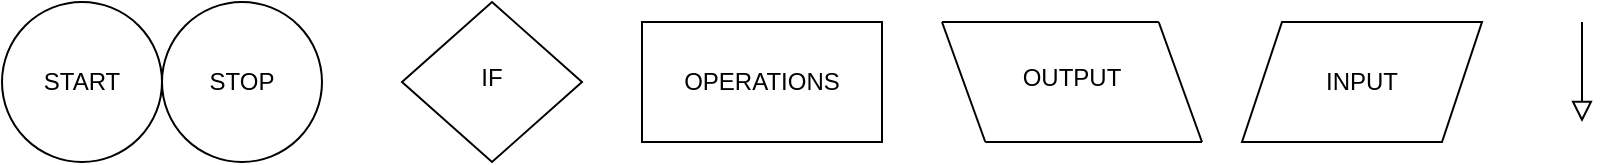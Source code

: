 <mxfile version="13.6.2" type="device"><diagram id="UO1Y2RZHnStxMxTwgqJQ" name="Page-1"><mxGraphModel dx="1086" dy="816" grid="1" gridSize="10" guides="1" tooltips="1" connect="1" arrows="1" fold="1" page="1" pageScale="1" pageWidth="827" pageHeight="1169" math="0" shadow="0"><root><mxCell id="0"/><mxCell id="1" parent="0"/><mxCell id="MSO-Qo9cPVd4WaVFC8CY-1" value="" style="rounded=0;html=1;jettySize=auto;orthogonalLoop=1;fontSize=11;endArrow=block;endFill=0;endSize=8;strokeWidth=1;shadow=0;labelBackgroundColor=none;edgeStyle=orthogonalEdgeStyle;" edge="1" parent="1"><mxGeometry relative="1" as="geometry"><mxPoint x="790" y="10" as="sourcePoint"/><mxPoint x="790" y="60" as="targetPoint"/></mxGeometry></mxCell><mxCell id="MSO-Qo9cPVd4WaVFC8CY-2" value="START" style="ellipse;whiteSpace=wrap;html=1;" vertex="1" parent="1"><mxGeometry width="80" height="80" as="geometry"/></mxCell><mxCell id="MSO-Qo9cPVd4WaVFC8CY-3" value="STOP" style="ellipse;whiteSpace=wrap;html=1;" vertex="1" parent="1"><mxGeometry x="80" width="80" height="80" as="geometry"/></mxCell><mxCell id="MSO-Qo9cPVd4WaVFC8CY-4" value="IF" style="rhombus;whiteSpace=wrap;html=1;shadow=0;fontFamily=Helvetica;fontSize=12;align=center;strokeWidth=1;spacing=6;spacingTop=-4;" vertex="1" parent="1"><mxGeometry x="200" width="90" height="80" as="geometry"/></mxCell><mxCell id="MSO-Qo9cPVd4WaVFC8CY-5" value="OPERATIONS" style="rounded=0;whiteSpace=wrap;html=1;" vertex="1" parent="1"><mxGeometry x="320" y="10" width="120" height="60" as="geometry"/></mxCell><mxCell id="MSO-Qo9cPVd4WaVFC8CY-6" value="INPUT&lt;br&gt;" style="shape=parallelogram;perimeter=parallelogramPerimeter;whiteSpace=wrap;html=1;fixedSize=1;" vertex="1" parent="1"><mxGeometry x="620" y="10" width="120" height="60" as="geometry"/></mxCell><mxCell id="MSO-Qo9cPVd4WaVFC8CY-7" value="&#10;OUTPUT" style="group;fillColor=#ffffff;align=center;" vertex="1" connectable="0" parent="1"><mxGeometry x="470" y="10" width="130" height="60" as="geometry"/></mxCell><mxCell id="MSO-Qo9cPVd4WaVFC8CY-8" value="" style="endArrow=none;html=1;" edge="1" parent="MSO-Qo9cPVd4WaVFC8CY-7"><mxGeometry width="50" height="50" relative="1" as="geometry"><mxPoint x="130" y="60.0" as="sourcePoint"/><mxPoint x="21.667" y="60.0" as="targetPoint"/></mxGeometry></mxCell><mxCell id="MSO-Qo9cPVd4WaVFC8CY-9" value="" style="endArrow=none;html=1;entryX=0;entryY=1;entryDx=0;entryDy=0;" edge="1" parent="MSO-Qo9cPVd4WaVFC8CY-7"><mxGeometry width="50" height="50" relative="1" as="geometry"><mxPoint x="130" y="60.0" as="sourcePoint"/><mxPoint x="108.333" as="targetPoint"/></mxGeometry></mxCell><mxCell id="MSO-Qo9cPVd4WaVFC8CY-10" value="" style="endArrow=none;html=1;entryX=0;entryY=1;entryDx=0;entryDy=0;" edge="1" parent="MSO-Qo9cPVd4WaVFC8CY-7"><mxGeometry width="50" height="50" relative="1" as="geometry"><mxPoint x="21.667" y="60.0" as="sourcePoint"/><mxPoint as="targetPoint"/></mxGeometry></mxCell><mxCell id="MSO-Qo9cPVd4WaVFC8CY-11" value="" style="endArrow=none;html=1;" edge="1" parent="MSO-Qo9cPVd4WaVFC8CY-7"><mxGeometry width="50" height="50" relative="1" as="geometry"><mxPoint x="108.333" as="sourcePoint"/><mxPoint as="targetPoint"/></mxGeometry></mxCell></root></mxGraphModel></diagram></mxfile>